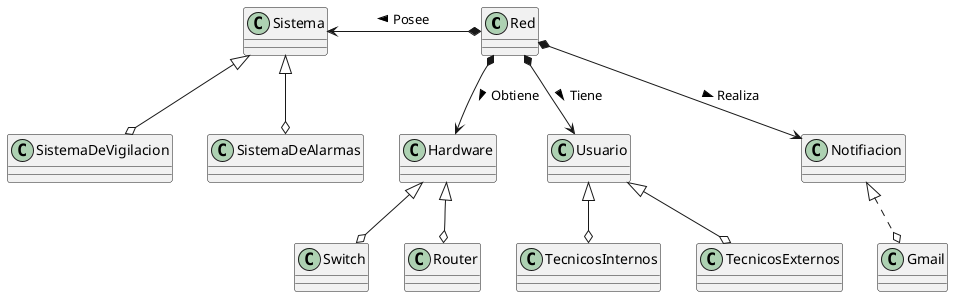 @startuml proyecto
/' Diagrama de Clases -> Diagrama de Objetos -> Diagrama de estados '/

class Red 
class Sistema
class Hardware
class Usuario
class Notifiacion

Red  *-l-> Sistema  : Posee >
Red *--> Hardware : Obtiene >
Red *--> Usuario : Tiene >
Red *--> Notifiacion : Realiza >

Sistema <|--o SistemaDeVigilacion
Sistema <|--o SistemaDeAlarmas

Hardware <|--o Switch
Hardware <|--o Router

Notifiacion <|..o Gmail

Usuario <|--o TecnicosInternos
Usuario <|--o TecnicosExternos

@enduml

